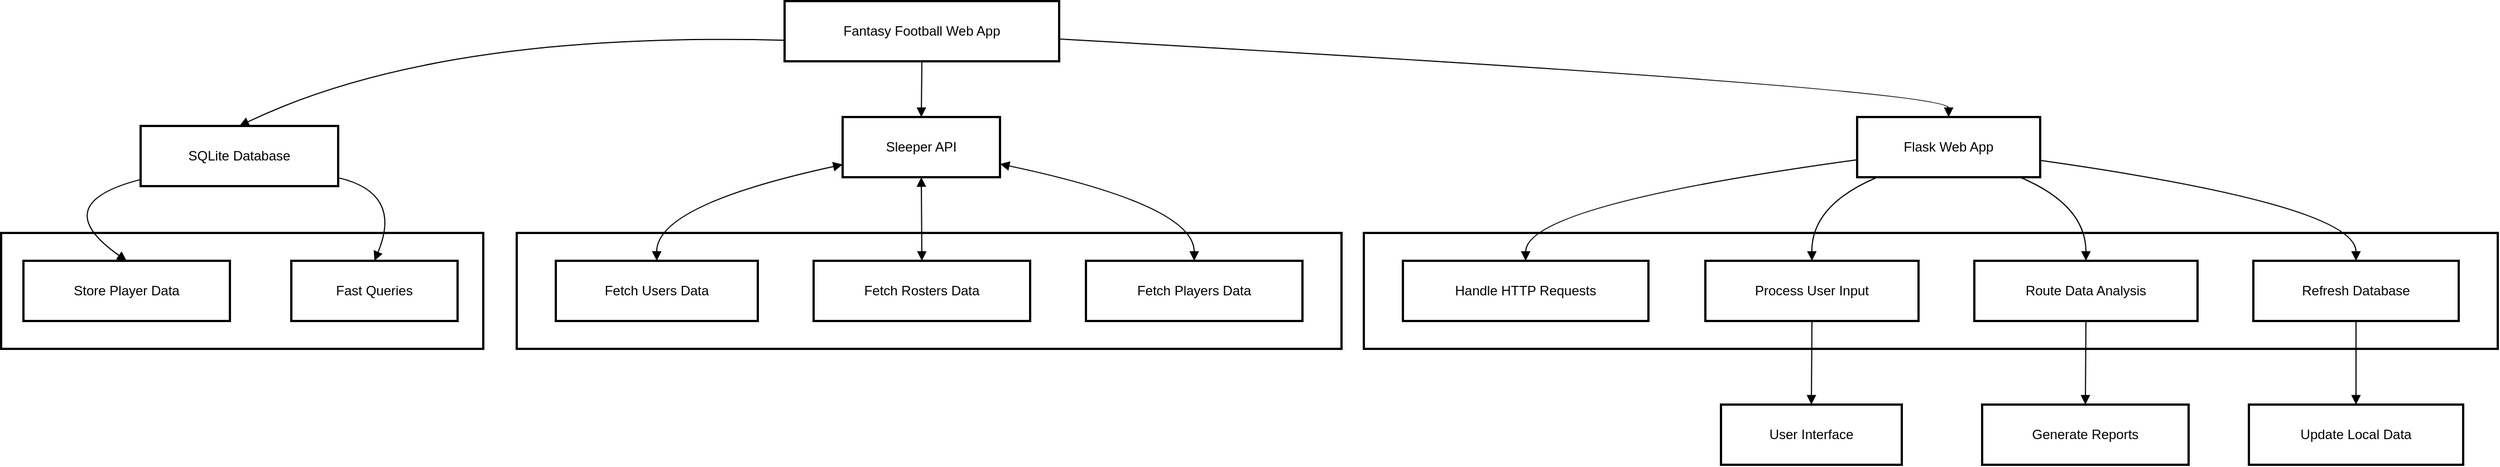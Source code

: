 <mxfile version="28.1.2">
  <diagram name="Page-1" id="FdUp1U6JgsKNzCcAPOeG">
    <mxGraphModel dx="1351" dy="971" grid="1" gridSize="10" guides="1" tooltips="1" connect="1" arrows="1" fold="1" page="1" pageScale="1" pageWidth="850" pageHeight="1100" math="0" shadow="0">
      <root>
        <mxCell id="0" />
        <mxCell id="1" parent="0" />
        <mxCell id="2" value="" style="whiteSpace=wrap;strokeWidth=2;" parent="1" vertex="1">
          <mxGeometry x="300" y="216" width="432" height="104" as="geometry" />
        </mxCell>
        <mxCell id="3" value="Sleeper API Functions" style="whiteSpace=wrap;strokeWidth=2;" parent="1" vertex="1">
          <mxGeometry x="762" y="216" width="739" height="104" as="geometry" />
        </mxCell>
        <mxCell id="4" value="" style="whiteSpace=wrap;strokeWidth=2;" parent="1" vertex="1">
          <mxGeometry x="1521" y="216" width="1016" height="104" as="geometry" />
        </mxCell>
        <mxCell id="5" value="Fantasy Football Web App" style="whiteSpace=wrap;strokeWidth=2;" parent="1" vertex="1">
          <mxGeometry x="1002" y="8" width="246" height="54" as="geometry" />
        </mxCell>
        <mxCell id="6" value="Flask Web App" style="whiteSpace=wrap;strokeWidth=2;" parent="1" vertex="1">
          <mxGeometry x="1963" y="112" width="164" height="54" as="geometry" />
        </mxCell>
        <mxCell id="7" value="Sleeper API" style="whiteSpace=wrap;strokeWidth=2;" parent="1" vertex="1">
          <mxGeometry x="1054" y="112" width="141" height="54" as="geometry" />
        </mxCell>
        <mxCell id="8" value="SQLite Database" style="whiteSpace=wrap;strokeWidth=2;" parent="1" vertex="1">
          <mxGeometry x="425" y="120" width="177" height="54" as="geometry" />
        </mxCell>
        <mxCell id="9" value="Handle HTTP Requests" style="whiteSpace=wrap;strokeWidth=2;" parent="1" vertex="1">
          <mxGeometry x="1556" y="241" width="220" height="54" as="geometry" />
        </mxCell>
        <mxCell id="10" value="Process User Input" style="whiteSpace=wrap;strokeWidth=2;" parent="1" vertex="1">
          <mxGeometry x="1827" y="241" width="191" height="54" as="geometry" />
        </mxCell>
        <mxCell id="11" value="Route Data Analysis" style="whiteSpace=wrap;strokeWidth=2;" parent="1" vertex="1">
          <mxGeometry x="2068" y="241" width="200" height="54" as="geometry" />
        </mxCell>
        <mxCell id="12" value="Refresh Database" style="whiteSpace=wrap;strokeWidth=2;" parent="1" vertex="1">
          <mxGeometry x="2318" y="241" width="184" height="54" as="geometry" />
        </mxCell>
        <mxCell id="13" value="Fetch Users Data" style="whiteSpace=wrap;strokeWidth=2;" parent="1" vertex="1">
          <mxGeometry x="797" y="241" width="181" height="54" as="geometry" />
        </mxCell>
        <mxCell id="14" value="Fetch Rosters Data" style="whiteSpace=wrap;strokeWidth=2;" parent="1" vertex="1">
          <mxGeometry x="1028" y="241" width="194" height="54" as="geometry" />
        </mxCell>
        <mxCell id="15" value="Fetch Players Data" style="whiteSpace=wrap;strokeWidth=2;" parent="1" vertex="1">
          <mxGeometry x="1272" y="241" width="194" height="54" as="geometry" />
        </mxCell>
        <mxCell id="16" value="Store Player Data" style="whiteSpace=wrap;strokeWidth=2;" parent="1" vertex="1">
          <mxGeometry x="320" y="241" width="185" height="54" as="geometry" />
        </mxCell>
        <mxCell id="17" value="Fast Queries" style="whiteSpace=wrap;strokeWidth=2;" parent="1" vertex="1">
          <mxGeometry x="560" y="241" width="149" height="54" as="geometry" />
        </mxCell>
        <mxCell id="19" value="User Interface" style="whiteSpace=wrap;strokeWidth=2;" parent="1" vertex="1">
          <mxGeometry x="1841" y="370" width="162" height="54" as="geometry" />
        </mxCell>
        <mxCell id="20" value="Generate Reports" style="whiteSpace=wrap;strokeWidth=2;" parent="1" vertex="1">
          <mxGeometry x="2075" y="370" width="185" height="54" as="geometry" />
        </mxCell>
        <mxCell id="21" value="Update Local Data" style="whiteSpace=wrap;strokeWidth=2;" parent="1" vertex="1">
          <mxGeometry x="2314" y="370" width="192" height="54" as="geometry" />
        </mxCell>
        <mxCell id="22" value="" style="curved=1;startArrow=none;endArrow=block;exitX=1;exitY=0.63;entryX=0.5;entryY=0;" parent="1" source="5" target="6" edge="1">
          <mxGeometry relative="1" as="geometry">
            <Array as="points">
              <mxPoint x="2045" y="87" />
            </Array>
          </mxGeometry>
        </mxCell>
        <mxCell id="23" value="" style="curved=1;startArrow=none;endArrow=block;exitX=0.5;exitY=1;entryX=0.5;entryY=0;" parent="1" source="5" target="7" edge="1">
          <mxGeometry relative="1" as="geometry">
            <Array as="points" />
          </mxGeometry>
        </mxCell>
        <mxCell id="24" value="" style="curved=1;startArrow=none;endArrow=block;exitX=0;exitY=0.65;entryX=0.5;entryY=0;" parent="1" source="5" target="8" edge="1">
          <mxGeometry relative="1" as="geometry">
            <Array as="points">
              <mxPoint x="690" y="35" />
            </Array>
          </mxGeometry>
        </mxCell>
        <mxCell id="25" value="" style="curved=1;startArrow=none;endArrow=block;exitX=0;exitY=0.71;entryX=0.5;entryY=0;" parent="1" source="6" target="9" edge="1">
          <mxGeometry relative="1" as="geometry">
            <Array as="points">
              <mxPoint x="1666" y="191" />
            </Array>
          </mxGeometry>
        </mxCell>
        <mxCell id="26" value="" style="curved=1;startArrow=none;endArrow=block;exitX=0.11;exitY=1;entryX=0.5;entryY=0;" parent="1" source="6" target="10" edge="1">
          <mxGeometry relative="1" as="geometry">
            <Array as="points">
              <mxPoint x="1922" y="191" />
            </Array>
          </mxGeometry>
        </mxCell>
        <mxCell id="27" value="" style="curved=1;startArrow=none;endArrow=block;exitX=0.89;exitY=1;entryX=0.5;entryY=0;" parent="1" source="6" target="11" edge="1">
          <mxGeometry relative="1" as="geometry">
            <Array as="points">
              <mxPoint x="2168" y="191" />
            </Array>
          </mxGeometry>
        </mxCell>
        <mxCell id="28" value="" style="curved=1;startArrow=none;endArrow=block;exitX=1;exitY=0.72;entryX=0.5;entryY=0;" parent="1" source="6" target="12" edge="1">
          <mxGeometry relative="1" as="geometry">
            <Array as="points">
              <mxPoint x="2410" y="191" />
            </Array>
          </mxGeometry>
        </mxCell>
        <mxCell id="29" value="" style="curved=1;startArrow=block;endArrow=block;exitX=0;exitY=0.79;entryX=0.5;entryY=0;startFill=1;" parent="1" source="7" target="13" edge="1">
          <mxGeometry relative="1" as="geometry">
            <Array as="points">
              <mxPoint x="887" y="191" />
            </Array>
          </mxGeometry>
        </mxCell>
        <mxCell id="30" value="" style="curved=1;startArrow=block;endArrow=block;exitX=0.5;exitY=1;entryX=0.5;entryY=0;startFill=1;" parent="1" source="7" target="14" edge="1">
          <mxGeometry relative="1" as="geometry">
            <Array as="points" />
          </mxGeometry>
        </mxCell>
        <mxCell id="31" value="" style="curved=1;startArrow=block;endArrow=block;exitX=1;exitY=0.78;entryX=0.5;entryY=0;startFill=1;" parent="1" source="7" target="15" edge="1">
          <mxGeometry relative="1" as="geometry">
            <Array as="points">
              <mxPoint x="1369" y="191" />
            </Array>
          </mxGeometry>
        </mxCell>
        <mxCell id="32" value="" style="curved=1;startArrow=none;endArrow=block;exitX=0;exitY=0.89;entryX=0.5;entryY=0;" parent="1" source="8" target="16" edge="1">
          <mxGeometry relative="1" as="geometry">
            <Array as="points">
              <mxPoint x="340" y="190" />
            </Array>
          </mxGeometry>
        </mxCell>
        <mxCell id="34" value="" style="curved=1;startArrow=none;endArrow=block;exitX=1;exitY=0.86;entryX=0.5;entryY=0;entryDx=0;entryDy=0;" parent="1" source="8" target="17" edge="1">
          <mxGeometry relative="1" as="geometry">
            <Array as="points">
              <mxPoint x="660" y="180" />
            </Array>
            <mxPoint x="592" y="241" as="targetPoint" />
          </mxGeometry>
        </mxCell>
        <mxCell id="35" value="" style="curved=1;startArrow=none;endArrow=block;exitX=0.5;exitY=1;entryX=0.5;entryY=0;" parent="1" source="10" target="19" edge="1">
          <mxGeometry relative="1" as="geometry">
            <Array as="points" />
          </mxGeometry>
        </mxCell>
        <mxCell id="36" value="" style="curved=1;startArrow=none;endArrow=block;exitX=0.5;exitY=1;entryX=0.5;entryY=0;" parent="1" source="11" target="20" edge="1">
          <mxGeometry relative="1" as="geometry">
            <Array as="points" />
          </mxGeometry>
        </mxCell>
        <mxCell id="37" value="" style="curved=1;startArrow=none;endArrow=block;exitX=0.5;exitY=1;entryX=0.5;entryY=0;" parent="1" source="12" target="21" edge="1">
          <mxGeometry relative="1" as="geometry">
            <Array as="points" />
          </mxGeometry>
        </mxCell>
      </root>
    </mxGraphModel>
  </diagram>
</mxfile>
